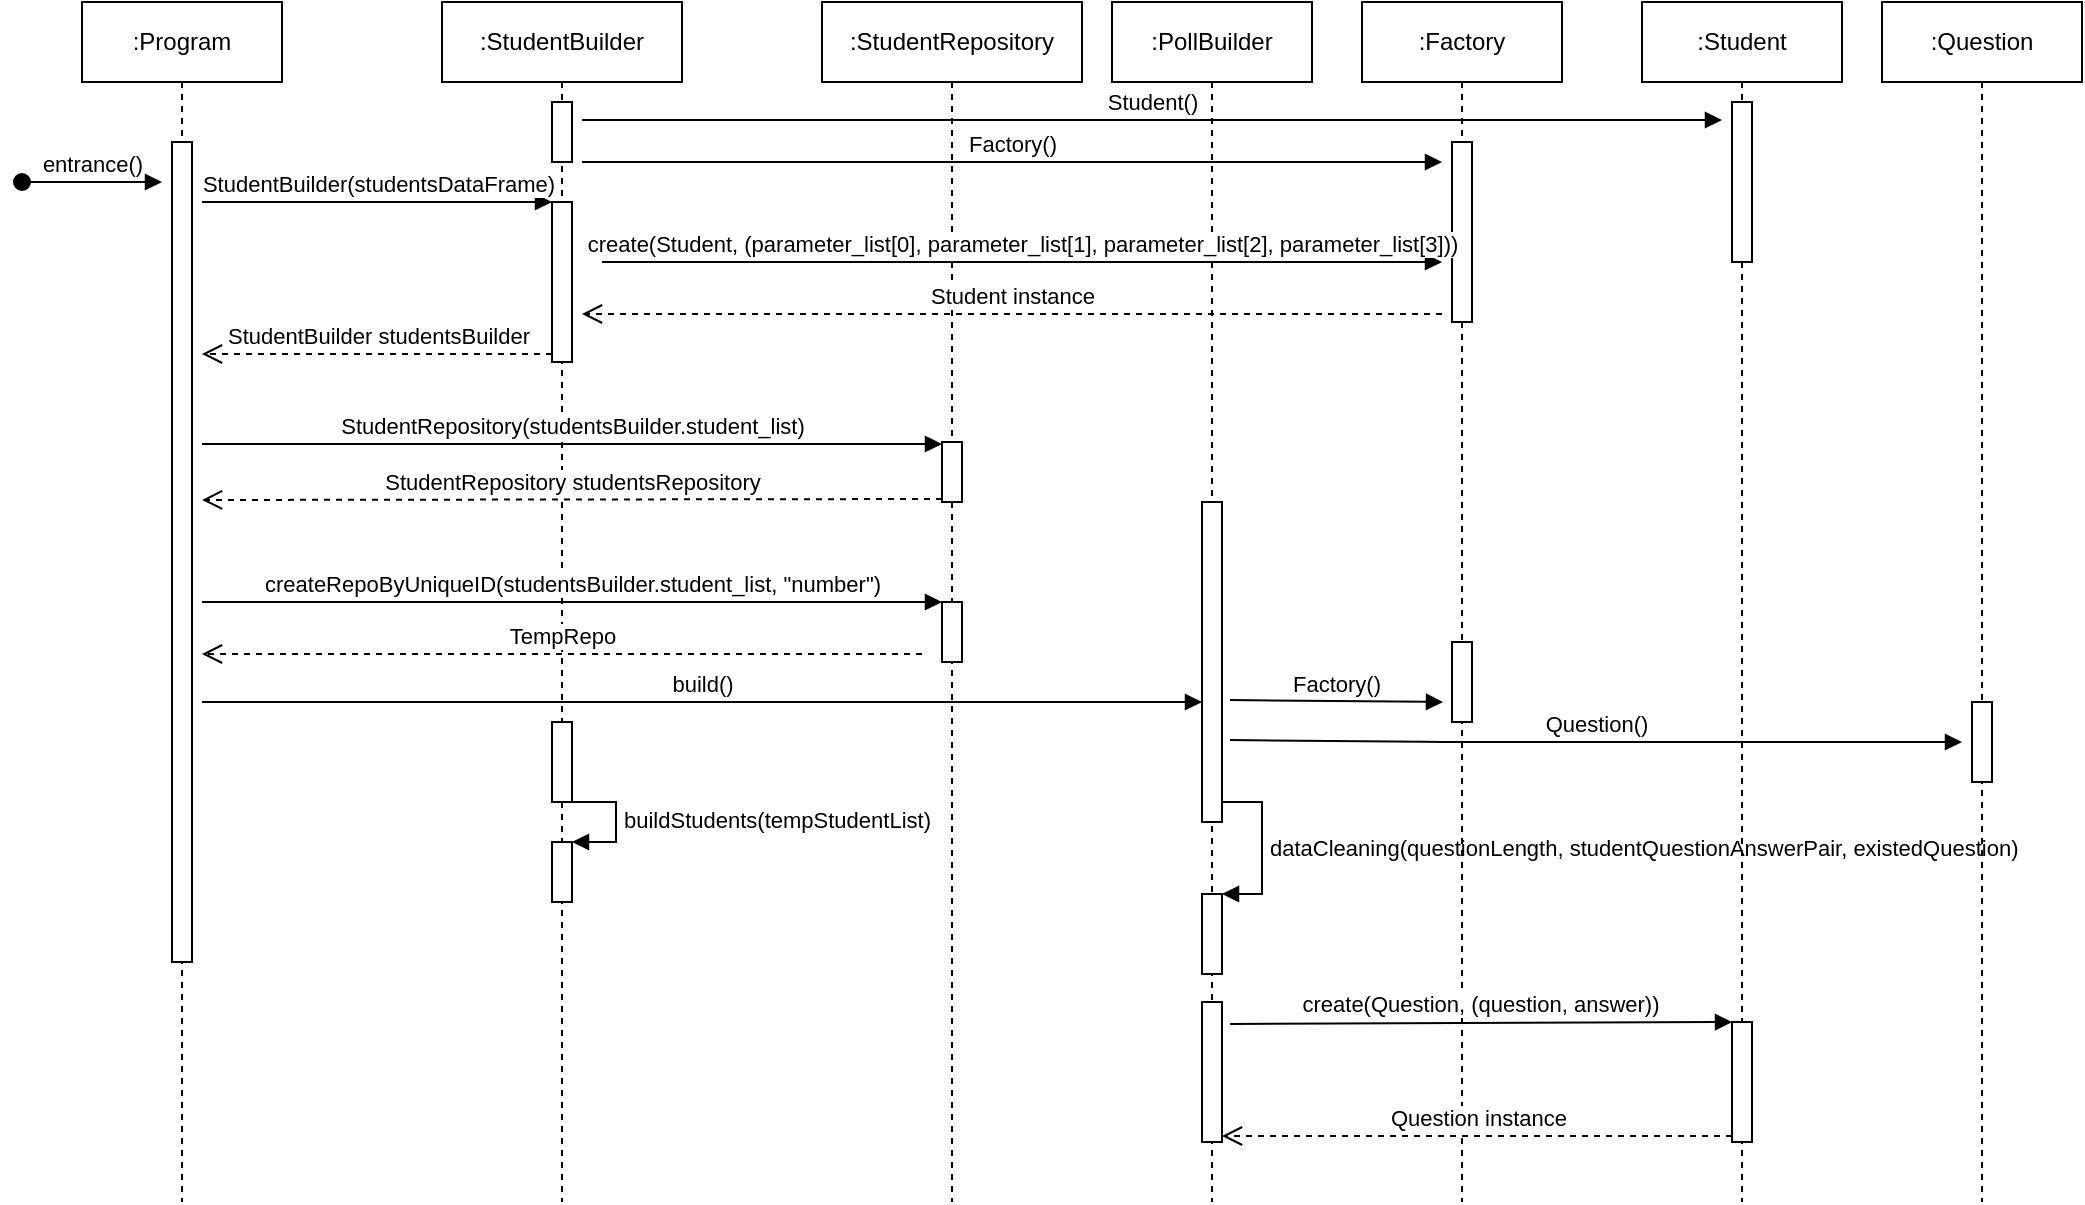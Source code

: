 <mxfile version="14.1.7" type="device"><diagram id="G6SwCDKOO7pwicv6Z2Qp" name="Page-1"><mxGraphModel dx="2181" dy="559" grid="1" gridSize="10" guides="1" tooltips="1" connect="1" arrows="1" fold="1" page="1" pageScale="1" pageWidth="1169" pageHeight="827" math="0" shadow="0"><root><mxCell id="0"/><mxCell id="1" parent="0"/><mxCell id="PpWPs3Vp30iTmP5D6681-1" value=":Program" style="shape=umlLifeline;perimeter=lifelinePerimeter;whiteSpace=wrap;html=1;container=1;collapsible=0;recursiveResize=0;outlineConnect=0;" vertex="1" parent="1"><mxGeometry x="-30" y="40" width="100" height="600" as="geometry"/></mxCell><mxCell id="PpWPs3Vp30iTmP5D6681-9" value="" style="html=1;points=[];perimeter=orthogonalPerimeter;" vertex="1" parent="PpWPs3Vp30iTmP5D6681-1"><mxGeometry x="45" y="70" width="10" height="410" as="geometry"/></mxCell><mxCell id="PpWPs3Vp30iTmP5D6681-2" value=":StudentBuilder" style="shape=umlLifeline;perimeter=lifelinePerimeter;whiteSpace=wrap;html=1;container=1;collapsible=0;recursiveResize=0;outlineConnect=0;" vertex="1" parent="1"><mxGeometry x="150" y="40" width="120" height="600" as="geometry"/></mxCell><mxCell id="PpWPs3Vp30iTmP5D6681-6" value="" style="html=1;points=[];perimeter=orthogonalPerimeter;" vertex="1" parent="PpWPs3Vp30iTmP5D6681-2"><mxGeometry x="55" y="100" width="10" height="80" as="geometry"/></mxCell><mxCell id="PpWPs3Vp30iTmP5D6681-33" value="buildStudents(tempStudentList)" style="edgeStyle=orthogonalEdgeStyle;html=1;align=left;spacingLeft=2;endArrow=block;rounded=0;entryX=1.3;entryY=0;entryDx=0;entryDy=0;entryPerimeter=0;" edge="1" parent="PpWPs3Vp30iTmP5D6681-2"><mxGeometry relative="1" as="geometry"><mxPoint x="62" y="400" as="sourcePoint"/><Array as="points"><mxPoint x="87" y="400"/><mxPoint x="87" y="420"/></Array><mxPoint x="65" y="420" as="targetPoint"/></mxGeometry></mxCell><mxCell id="PpWPs3Vp30iTmP5D6681-51" value="" style="html=1;points=[];perimeter=orthogonalPerimeter;" vertex="1" parent="PpWPs3Vp30iTmP5D6681-2"><mxGeometry x="55" y="360" width="10" height="40" as="geometry"/></mxCell><mxCell id="PpWPs3Vp30iTmP5D6681-52" value="" style="html=1;points=[];perimeter=orthogonalPerimeter;" vertex="1" parent="PpWPs3Vp30iTmP5D6681-2"><mxGeometry x="55" y="420" width="10" height="30" as="geometry"/></mxCell><mxCell id="PpWPs3Vp30iTmP5D6681-53" value="" style="html=1;points=[];perimeter=orthogonalPerimeter;" vertex="1" parent="PpWPs3Vp30iTmP5D6681-2"><mxGeometry x="55" y="50" width="10" height="30" as="geometry"/></mxCell><mxCell id="PpWPs3Vp30iTmP5D6681-3" value=":StudentRepository" style="shape=umlLifeline;perimeter=lifelinePerimeter;whiteSpace=wrap;html=1;container=1;collapsible=0;recursiveResize=0;outlineConnect=0;" vertex="1" parent="1"><mxGeometry x="340" y="40" width="130" height="600" as="geometry"/></mxCell><mxCell id="PpWPs3Vp30iTmP5D6681-10" value="" style="html=1;points=[];perimeter=orthogonalPerimeter;" vertex="1" parent="PpWPs3Vp30iTmP5D6681-3"><mxGeometry x="60" y="220" width="10" height="30" as="geometry"/></mxCell><mxCell id="PpWPs3Vp30iTmP5D6681-44" value="" style="html=1;points=[];perimeter=orthogonalPerimeter;" vertex="1" parent="PpWPs3Vp30iTmP5D6681-3"><mxGeometry x="60" y="300" width="10" height="30" as="geometry"/></mxCell><mxCell id="PpWPs3Vp30iTmP5D6681-4" value=":PollBuilder" style="shape=umlLifeline;perimeter=lifelinePerimeter;whiteSpace=wrap;html=1;container=1;collapsible=0;recursiveResize=0;outlineConnect=0;" vertex="1" parent="1"><mxGeometry x="485" y="40" width="100" height="600" as="geometry"/></mxCell><mxCell id="PpWPs3Vp30iTmP5D6681-17" value="" style="html=1;points=[];perimeter=orthogonalPerimeter;" vertex="1" parent="PpWPs3Vp30iTmP5D6681-4"><mxGeometry x="45" y="250" width="10" height="160" as="geometry"/></mxCell><mxCell id="PpWPs3Vp30iTmP5D6681-36" value="" style="html=1;points=[];perimeter=orthogonalPerimeter;" vertex="1" parent="PpWPs3Vp30iTmP5D6681-4"><mxGeometry x="45" y="446" width="10" height="40" as="geometry"/></mxCell><mxCell id="PpWPs3Vp30iTmP5D6681-37" value="dataCleaning(questionLength, studentQuestionAnswerPair, existedQuestion)" style="edgeStyle=orthogonalEdgeStyle;html=1;align=left;spacingLeft=2;endArrow=block;rounded=0;entryX=1;entryY=0;" edge="1" target="PpWPs3Vp30iTmP5D6681-36" parent="PpWPs3Vp30iTmP5D6681-4"><mxGeometry relative="1" as="geometry"><mxPoint x="55" y="400" as="sourcePoint"/><Array as="points"><mxPoint x="75" y="400"/></Array></mxGeometry></mxCell><mxCell id="PpWPs3Vp30iTmP5D6681-48" value="" style="html=1;points=[];perimeter=orthogonalPerimeter;" vertex="1" parent="PpWPs3Vp30iTmP5D6681-4"><mxGeometry x="45" y="500" width="10" height="70" as="geometry"/></mxCell><mxCell id="PpWPs3Vp30iTmP5D6681-5" value="entrance()" style="html=1;verticalAlign=bottom;startArrow=oval;startFill=1;endArrow=block;startSize=8;" edge="1" parent="1"><mxGeometry width="60" relative="1" as="geometry"><mxPoint x="-60" y="130" as="sourcePoint"/><mxPoint x="10" y="130" as="targetPoint"/></mxGeometry></mxCell><mxCell id="PpWPs3Vp30iTmP5D6681-7" value="StudentBuilder(studentsDataFrame)" style="html=1;verticalAlign=bottom;endArrow=block;entryX=0;entryY=0;" edge="1" target="PpWPs3Vp30iTmP5D6681-6" parent="1"><mxGeometry relative="1" as="geometry"><mxPoint x="30" y="140" as="sourcePoint"/></mxGeometry></mxCell><mxCell id="PpWPs3Vp30iTmP5D6681-8" value="StudentBuilder studentsBuilder" style="html=1;verticalAlign=bottom;endArrow=open;dashed=1;endSize=8;exitX=0;exitY=0.95;" edge="1" source="PpWPs3Vp30iTmP5D6681-6" parent="1"><mxGeometry relative="1" as="geometry"><mxPoint x="30" y="216" as="targetPoint"/></mxGeometry></mxCell><mxCell id="PpWPs3Vp30iTmP5D6681-11" value="StudentRepository(studentsBuilder.student_list)" style="html=1;verticalAlign=bottom;endArrow=block;" edge="1" parent="1"><mxGeometry relative="1" as="geometry"><mxPoint x="30" y="261" as="sourcePoint"/><mxPoint x="400" y="261" as="targetPoint"/></mxGeometry></mxCell><mxCell id="PpWPs3Vp30iTmP5D6681-12" value="StudentRepository studentsRepository" style="html=1;verticalAlign=bottom;endArrow=open;dashed=1;endSize=8;exitX=0;exitY=0.95;" edge="1" source="PpWPs3Vp30iTmP5D6681-10" parent="1"><mxGeometry relative="1" as="geometry"><mxPoint x="30" y="289" as="targetPoint"/></mxGeometry></mxCell><mxCell id="PpWPs3Vp30iTmP5D6681-16" value="build()" style="html=1;verticalAlign=bottom;endArrow=block;entryX=0;entryY=0.625;entryDx=0;entryDy=0;entryPerimeter=0;" edge="1" parent="1" target="PpWPs3Vp30iTmP5D6681-17"><mxGeometry width="80" relative="1" as="geometry"><mxPoint x="30" y="390" as="sourcePoint"/><mxPoint x="520" y="390" as="targetPoint"/></mxGeometry></mxCell><mxCell id="PpWPs3Vp30iTmP5D6681-18" value=":Factory" style="shape=umlLifeline;perimeter=lifelinePerimeter;whiteSpace=wrap;html=1;container=1;collapsible=0;recursiveResize=0;outlineConnect=0;" vertex="1" parent="1"><mxGeometry x="610" y="40" width="100" height="600" as="geometry"/></mxCell><mxCell id="PpWPs3Vp30iTmP5D6681-19" value="" style="html=1;points=[];perimeter=orthogonalPerimeter;" vertex="1" parent="PpWPs3Vp30iTmP5D6681-18"><mxGeometry x="45" y="70" width="10" height="90" as="geometry"/></mxCell><mxCell id="PpWPs3Vp30iTmP5D6681-49" value="" style="html=1;points=[];perimeter=orthogonalPerimeter;" vertex="1" parent="PpWPs3Vp30iTmP5D6681-18"><mxGeometry x="45" y="320" width="10" height="40" as="geometry"/></mxCell><mxCell id="PpWPs3Vp30iTmP5D6681-20" value="Factory()" style="html=1;verticalAlign=bottom;endArrow=block;" edge="1" parent="1"><mxGeometry relative="1" as="geometry"><mxPoint x="220" y="120" as="sourcePoint"/><mxPoint x="650" y="120" as="targetPoint"/><Array as="points"><mxPoint x="380" y="120"/></Array></mxGeometry></mxCell><mxCell id="PpWPs3Vp30iTmP5D6681-21" value="Student instance" style="html=1;verticalAlign=bottom;endArrow=open;dashed=1;endSize=8;" edge="1" parent="1"><mxGeometry relative="1" as="geometry"><mxPoint x="220" y="196" as="targetPoint"/><mxPoint x="650" y="196" as="sourcePoint"/></mxGeometry></mxCell><mxCell id="PpWPs3Vp30iTmP5D6681-25" value=":Student" style="shape=umlLifeline;perimeter=lifelinePerimeter;whiteSpace=wrap;html=1;container=1;collapsible=0;recursiveResize=0;outlineConnect=0;" vertex="1" parent="1"><mxGeometry x="750" y="40" width="100" height="600" as="geometry"/></mxCell><mxCell id="PpWPs3Vp30iTmP5D6681-40" value="" style="html=1;points=[];perimeter=orthogonalPerimeter;" vertex="1" parent="PpWPs3Vp30iTmP5D6681-25"><mxGeometry x="45" y="510" width="10" height="60" as="geometry"/></mxCell><mxCell id="PpWPs3Vp30iTmP5D6681-54" value="" style="html=1;points=[];perimeter=orthogonalPerimeter;" vertex="1" parent="PpWPs3Vp30iTmP5D6681-25"><mxGeometry x="45" y="50" width="10" height="80" as="geometry"/></mxCell><mxCell id="PpWPs3Vp30iTmP5D6681-26" value=":Question" style="shape=umlLifeline;perimeter=lifelinePerimeter;whiteSpace=wrap;html=1;container=1;collapsible=0;recursiveResize=0;outlineConnect=0;" vertex="1" parent="1"><mxGeometry x="870" y="40" width="100" height="600" as="geometry"/></mxCell><mxCell id="PpWPs3Vp30iTmP5D6681-50" value="" style="html=1;points=[];perimeter=orthogonalPerimeter;" vertex="1" parent="PpWPs3Vp30iTmP5D6681-26"><mxGeometry x="45" y="350" width="10" height="40" as="geometry"/></mxCell><mxCell id="PpWPs3Vp30iTmP5D6681-27" value="create(Student, (parameter_list[0], parameter_list[1], parameter_list[2], parameter_list[3]))" style="html=1;verticalAlign=bottom;endArrow=block;" edge="1" parent="1"><mxGeometry width="80" relative="1" as="geometry"><mxPoint x="230" y="170" as="sourcePoint"/><mxPoint x="650" y="170" as="targetPoint"/></mxGeometry></mxCell><mxCell id="PpWPs3Vp30iTmP5D6681-28" value="Student()" style="html=1;verticalAlign=bottom;endArrow=block;" edge="1" parent="1"><mxGeometry width="80" relative="1" as="geometry"><mxPoint x="220" y="99" as="sourcePoint"/><mxPoint x="790" y="99" as="targetPoint"/></mxGeometry></mxCell><mxCell id="PpWPs3Vp30iTmP5D6681-38" value="Factory()" style="html=1;verticalAlign=bottom;endArrow=block;exitX=1.4;exitY=0.619;exitDx=0;exitDy=0;exitPerimeter=0;" edge="1" parent="1" source="PpWPs3Vp30iTmP5D6681-17"><mxGeometry relative="1" as="geometry"><mxPoint x="550" y="390" as="sourcePoint"/><mxPoint x="651" y="390" as="targetPoint"/><Array as="points"><mxPoint x="650.5" y="390"/></Array></mxGeometry></mxCell><mxCell id="PpWPs3Vp30iTmP5D6681-39" value="Question()" style="html=1;verticalAlign=bottom;endArrow=block;exitX=1.4;exitY=0.744;exitDx=0;exitDy=0;exitPerimeter=0;" edge="1" parent="1" source="PpWPs3Vp30iTmP5D6681-17"><mxGeometry relative="1" as="geometry"><mxPoint x="550" y="410" as="sourcePoint"/><mxPoint x="910" y="410" as="targetPoint"/><Array as="points"><mxPoint x="650.5" y="410"/></Array></mxGeometry></mxCell><mxCell id="PpWPs3Vp30iTmP5D6681-41" value="create(Question, (question, answer))" style="html=1;verticalAlign=bottom;endArrow=block;entryX=0;entryY=0;exitX=1.4;exitY=0.157;exitDx=0;exitDy=0;exitPerimeter=0;" edge="1" target="PpWPs3Vp30iTmP5D6681-40" parent="1" source="PpWPs3Vp30iTmP5D6681-48"><mxGeometry relative="1" as="geometry"><mxPoint x="550" y="550" as="sourcePoint"/></mxGeometry></mxCell><mxCell id="PpWPs3Vp30iTmP5D6681-46" value="TempRepo" style="html=1;verticalAlign=bottom;endArrow=open;dashed=1;endSize=8;" edge="1" parent="1"><mxGeometry relative="1" as="geometry"><mxPoint x="30" y="366" as="targetPoint"/><mxPoint x="390" y="366" as="sourcePoint"/></mxGeometry></mxCell><mxCell id="PpWPs3Vp30iTmP5D6681-45" value="createRepoByUniqueID(studentsBuilder.student_list, &quot;number&quot;)" style="html=1;verticalAlign=bottom;endArrow=block;entryX=0;entryY=0;" edge="1" target="PpWPs3Vp30iTmP5D6681-44" parent="1"><mxGeometry relative="1" as="geometry"><mxPoint x="30" y="340" as="sourcePoint"/></mxGeometry></mxCell><mxCell id="PpWPs3Vp30iTmP5D6681-42" value="Question instance" style="html=1;verticalAlign=bottom;endArrow=open;dashed=1;endSize=8;exitX=0;exitY=0.95;" edge="1" source="PpWPs3Vp30iTmP5D6681-40" parent="1"><mxGeometry relative="1" as="geometry"><mxPoint x="540" y="607" as="targetPoint"/></mxGeometry></mxCell></root></mxGraphModel></diagram></mxfile>